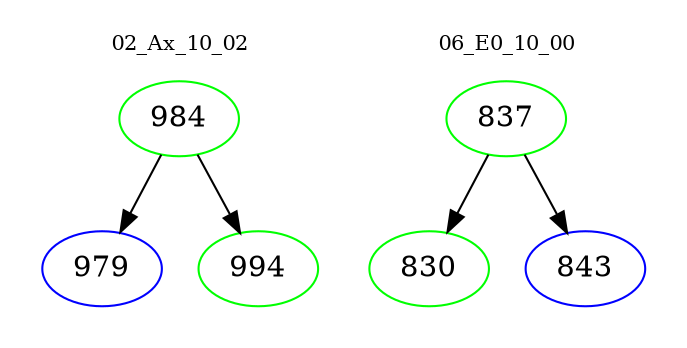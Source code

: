 digraph{
subgraph cluster_0 {
color = white
label = "02_Ax_10_02";
fontsize=10;
T0_984 [label="984", color="green"]
T0_984 -> T0_979 [color="black"]
T0_979 [label="979", color="blue"]
T0_984 -> T0_994 [color="black"]
T0_994 [label="994", color="green"]
}
subgraph cluster_1 {
color = white
label = "06_E0_10_00";
fontsize=10;
T1_837 [label="837", color="green"]
T1_837 -> T1_830 [color="black"]
T1_830 [label="830", color="green"]
T1_837 -> T1_843 [color="black"]
T1_843 [label="843", color="blue"]
}
}
